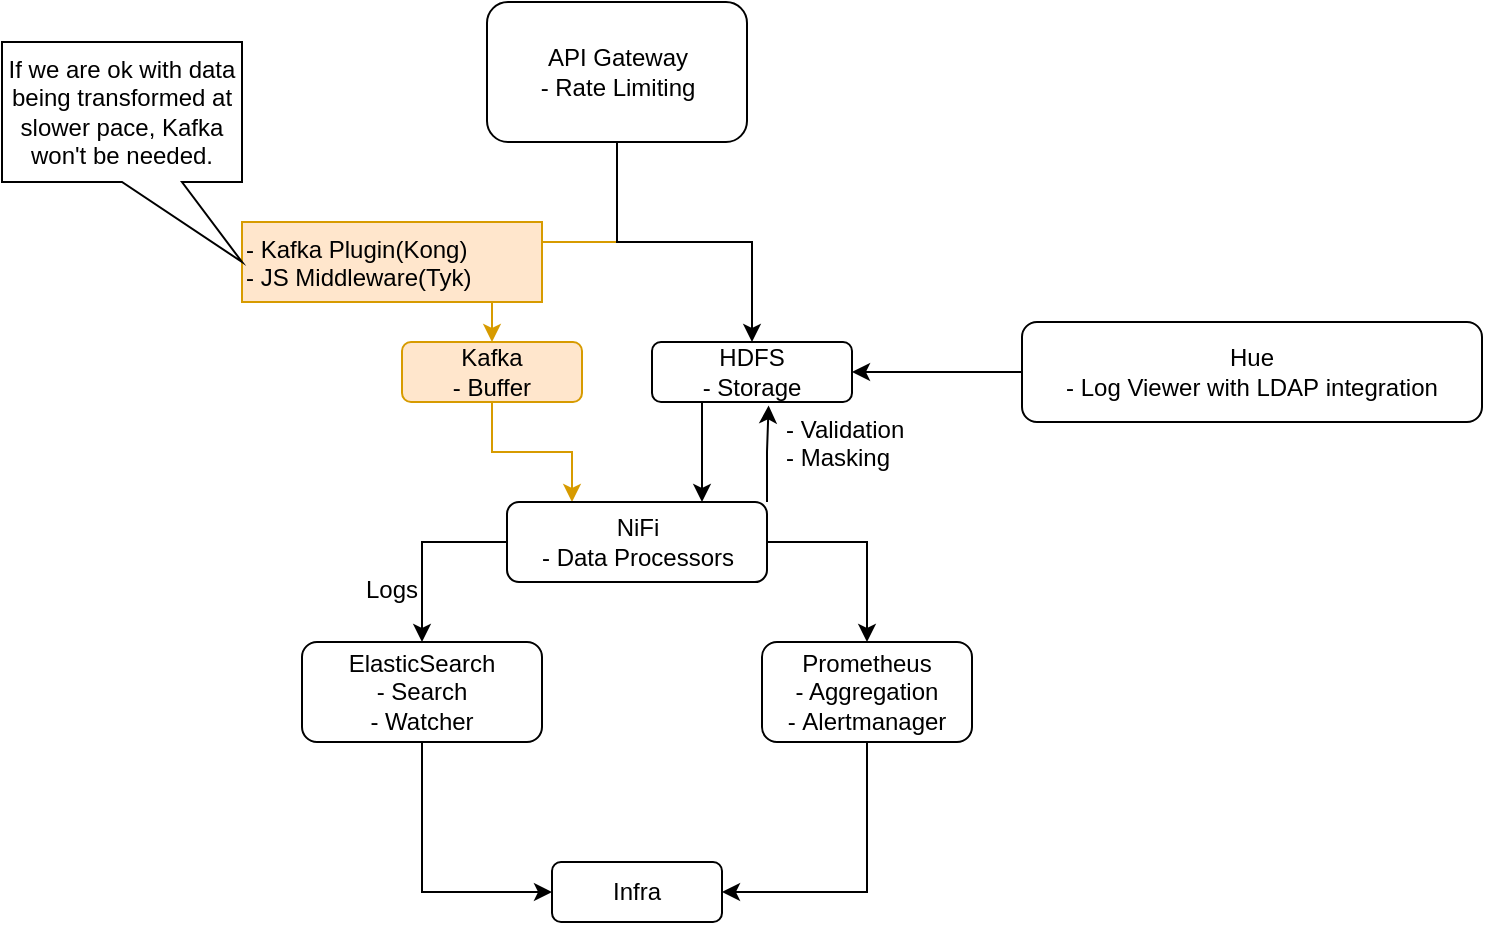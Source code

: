 <mxfile version="21.3.7" type="github">
  <diagram name="Page-1" id="6DPXtAbf3s3L1zGYeF6c">
    <mxGraphModel dx="1185" dy="684" grid="1" gridSize="10" guides="1" tooltips="1" connect="1" arrows="1" fold="1" page="1" pageScale="1" pageWidth="850" pageHeight="1100" math="0" shadow="0">
      <root>
        <mxCell id="0" />
        <mxCell id="1" parent="0" />
        <mxCell id="MeMGclh-0OkEfqq71Cgk-8" style="edgeStyle=orthogonalEdgeStyle;rounded=0;orthogonalLoop=1;jettySize=auto;html=1;exitX=0.5;exitY=1;exitDx=0;exitDy=0;entryX=0.5;entryY=0;entryDx=0;entryDy=0;fillColor=#ffe6cc;strokeColor=#d79b00;" edge="1" parent="1" source="MeMGclh-0OkEfqq71Cgk-1" target="MeMGclh-0OkEfqq71Cgk-4">
          <mxGeometry relative="1" as="geometry" />
        </mxCell>
        <mxCell id="MeMGclh-0OkEfqq71Cgk-43" style="edgeStyle=orthogonalEdgeStyle;rounded=0;orthogonalLoop=1;jettySize=auto;html=1;exitX=0.5;exitY=1;exitDx=0;exitDy=0;entryX=0.5;entryY=0;entryDx=0;entryDy=0;" edge="1" parent="1" source="MeMGclh-0OkEfqq71Cgk-1" target="MeMGclh-0OkEfqq71Cgk-26">
          <mxGeometry relative="1" as="geometry" />
        </mxCell>
        <mxCell id="MeMGclh-0OkEfqq71Cgk-1" value="API Gateway&lt;br&gt;- Rate Limiting" style="rounded=1;whiteSpace=wrap;html=1;" vertex="1" parent="1">
          <mxGeometry x="302.5" y="10" width="130" height="70" as="geometry" />
        </mxCell>
        <mxCell id="MeMGclh-0OkEfqq71Cgk-12" style="edgeStyle=orthogonalEdgeStyle;rounded=0;orthogonalLoop=1;jettySize=auto;html=1;exitX=0.5;exitY=1;exitDx=0;exitDy=0;entryX=0.25;entryY=0;entryDx=0;entryDy=0;fillColor=#ffe6cc;strokeColor=#d79b00;" edge="1" parent="1" source="MeMGclh-0OkEfqq71Cgk-4" target="MeMGclh-0OkEfqq71Cgk-5">
          <mxGeometry relative="1" as="geometry" />
        </mxCell>
        <mxCell id="MeMGclh-0OkEfqq71Cgk-4" value="Kafka&lt;br&gt;- Buffer" style="rounded=1;whiteSpace=wrap;html=1;fillColor=#ffe6cc;strokeColor=#d79b00;" vertex="1" parent="1">
          <mxGeometry x="260" y="180" width="90" height="30" as="geometry" />
        </mxCell>
        <mxCell id="MeMGclh-0OkEfqq71Cgk-14" style="edgeStyle=orthogonalEdgeStyle;rounded=0;orthogonalLoop=1;jettySize=auto;html=1;exitX=0;exitY=0.5;exitDx=0;exitDy=0;entryX=0.5;entryY=0;entryDx=0;entryDy=0;" edge="1" parent="1" source="MeMGclh-0OkEfqq71Cgk-5" target="MeMGclh-0OkEfqq71Cgk-6">
          <mxGeometry relative="1" as="geometry" />
        </mxCell>
        <mxCell id="MeMGclh-0OkEfqq71Cgk-15" style="edgeStyle=orthogonalEdgeStyle;rounded=0;orthogonalLoop=1;jettySize=auto;html=1;exitX=1;exitY=0.5;exitDx=0;exitDy=0;entryX=0.5;entryY=0;entryDx=0;entryDy=0;" edge="1" parent="1" source="MeMGclh-0OkEfqq71Cgk-5" target="MeMGclh-0OkEfqq71Cgk-7">
          <mxGeometry relative="1" as="geometry" />
        </mxCell>
        <mxCell id="MeMGclh-0OkEfqq71Cgk-49" style="edgeStyle=orthogonalEdgeStyle;rounded=0;orthogonalLoop=1;jettySize=auto;html=1;exitX=1;exitY=0;exitDx=0;exitDy=0;entryX=0.583;entryY=1.057;entryDx=0;entryDy=0;entryPerimeter=0;" edge="1" parent="1" source="MeMGclh-0OkEfqq71Cgk-5" target="MeMGclh-0OkEfqq71Cgk-26">
          <mxGeometry relative="1" as="geometry" />
        </mxCell>
        <mxCell id="MeMGclh-0OkEfqq71Cgk-5" value="NiFi&lt;br&gt;- Data Processors" style="rounded=1;whiteSpace=wrap;html=1;" vertex="1" parent="1">
          <mxGeometry x="312.5" y="260" width="130" height="40" as="geometry" />
        </mxCell>
        <mxCell id="MeMGclh-0OkEfqq71Cgk-24" style="edgeStyle=orthogonalEdgeStyle;rounded=0;orthogonalLoop=1;jettySize=auto;html=1;exitX=0.5;exitY=1;exitDx=0;exitDy=0;entryX=0;entryY=0.5;entryDx=0;entryDy=0;" edge="1" parent="1" source="MeMGclh-0OkEfqq71Cgk-6" target="MeMGclh-0OkEfqq71Cgk-22">
          <mxGeometry relative="1" as="geometry" />
        </mxCell>
        <mxCell id="MeMGclh-0OkEfqq71Cgk-6" value="ElasticSearch&lt;br&gt;- Search&lt;br&gt;- Watcher" style="rounded=1;whiteSpace=wrap;html=1;" vertex="1" parent="1">
          <mxGeometry x="210" y="330" width="120" height="50" as="geometry" />
        </mxCell>
        <mxCell id="MeMGclh-0OkEfqq71Cgk-25" style="edgeStyle=orthogonalEdgeStyle;rounded=0;orthogonalLoop=1;jettySize=auto;html=1;entryX=1;entryY=0.5;entryDx=0;entryDy=0;exitX=0.5;exitY=1;exitDx=0;exitDy=0;" edge="1" parent="1" source="MeMGclh-0OkEfqq71Cgk-7" target="MeMGclh-0OkEfqq71Cgk-22">
          <mxGeometry relative="1" as="geometry" />
        </mxCell>
        <mxCell id="MeMGclh-0OkEfqq71Cgk-7" value="Prometheus&lt;br&gt;- Aggregation&lt;br&gt;-&amp;nbsp;Alertmanager" style="rounded=1;whiteSpace=wrap;html=1;" vertex="1" parent="1">
          <mxGeometry x="440" y="330" width="105" height="50" as="geometry" />
        </mxCell>
        <mxCell id="MeMGclh-0OkEfqq71Cgk-20" value="Logs" style="text;whiteSpace=wrap;html=1;" vertex="1" parent="1">
          <mxGeometry x="240" y="290" width="80" height="10" as="geometry" />
        </mxCell>
        <mxCell id="MeMGclh-0OkEfqq71Cgk-21" value="- Validation&lt;br&gt;- Masking" style="text;whiteSpace=wrap;html=1;" vertex="1" parent="1">
          <mxGeometry x="450" y="210" width="80" height="10" as="geometry" />
        </mxCell>
        <mxCell id="MeMGclh-0OkEfqq71Cgk-22" value="Infra" style="rounded=1;whiteSpace=wrap;html=1;" vertex="1" parent="1">
          <mxGeometry x="335" y="440" width="85" height="30" as="geometry" />
        </mxCell>
        <mxCell id="MeMGclh-0OkEfqq71Cgk-54" style="edgeStyle=orthogonalEdgeStyle;rounded=0;orthogonalLoop=1;jettySize=auto;html=1;exitX=0.25;exitY=1;exitDx=0;exitDy=0;entryX=0.75;entryY=0;entryDx=0;entryDy=0;" edge="1" parent="1" source="MeMGclh-0OkEfqq71Cgk-26" target="MeMGclh-0OkEfqq71Cgk-5">
          <mxGeometry relative="1" as="geometry" />
        </mxCell>
        <mxCell id="MeMGclh-0OkEfqq71Cgk-26" value="HDFS&lt;br&gt;- Storage" style="rounded=1;whiteSpace=wrap;html=1;" vertex="1" parent="1">
          <mxGeometry x="385" y="180" width="100" height="30" as="geometry" />
        </mxCell>
        <mxCell id="MeMGclh-0OkEfqq71Cgk-42" style="edgeStyle=orthogonalEdgeStyle;rounded=0;orthogonalLoop=1;jettySize=auto;html=1;" edge="1" parent="1" source="MeMGclh-0OkEfqq71Cgk-41" target="MeMGclh-0OkEfqq71Cgk-26">
          <mxGeometry relative="1" as="geometry" />
        </mxCell>
        <mxCell id="MeMGclh-0OkEfqq71Cgk-41" value="Hue&lt;br&gt;- Log Viewer with LDAP&amp;nbsp;integration" style="rounded=1;whiteSpace=wrap;html=1;" vertex="1" parent="1">
          <mxGeometry x="570" y="170" width="230" height="50" as="geometry" />
        </mxCell>
        <mxCell id="MeMGclh-0OkEfqq71Cgk-57" value="- Kafka&amp;nbsp;Plugin(Kong)&lt;br&gt;- JS Middleware(Tyk)" style="text;whiteSpace=wrap;html=1;fillColor=#ffe6cc;strokeColor=#d79b00;" vertex="1" parent="1">
          <mxGeometry x="180" y="120" width="150" height="40" as="geometry" />
        </mxCell>
        <mxCell id="MeMGclh-0OkEfqq71Cgk-68" value="If we are ok with data being transformed at slower pace, Kafka won&#39;t be needed." style="shape=callout;whiteSpace=wrap;html=1;perimeter=calloutPerimeter;base=30;position2=1;size=40;position=0.5;" vertex="1" parent="1">
          <mxGeometry x="60" y="30" width="120" height="110" as="geometry" />
        </mxCell>
      </root>
    </mxGraphModel>
  </diagram>
</mxfile>
